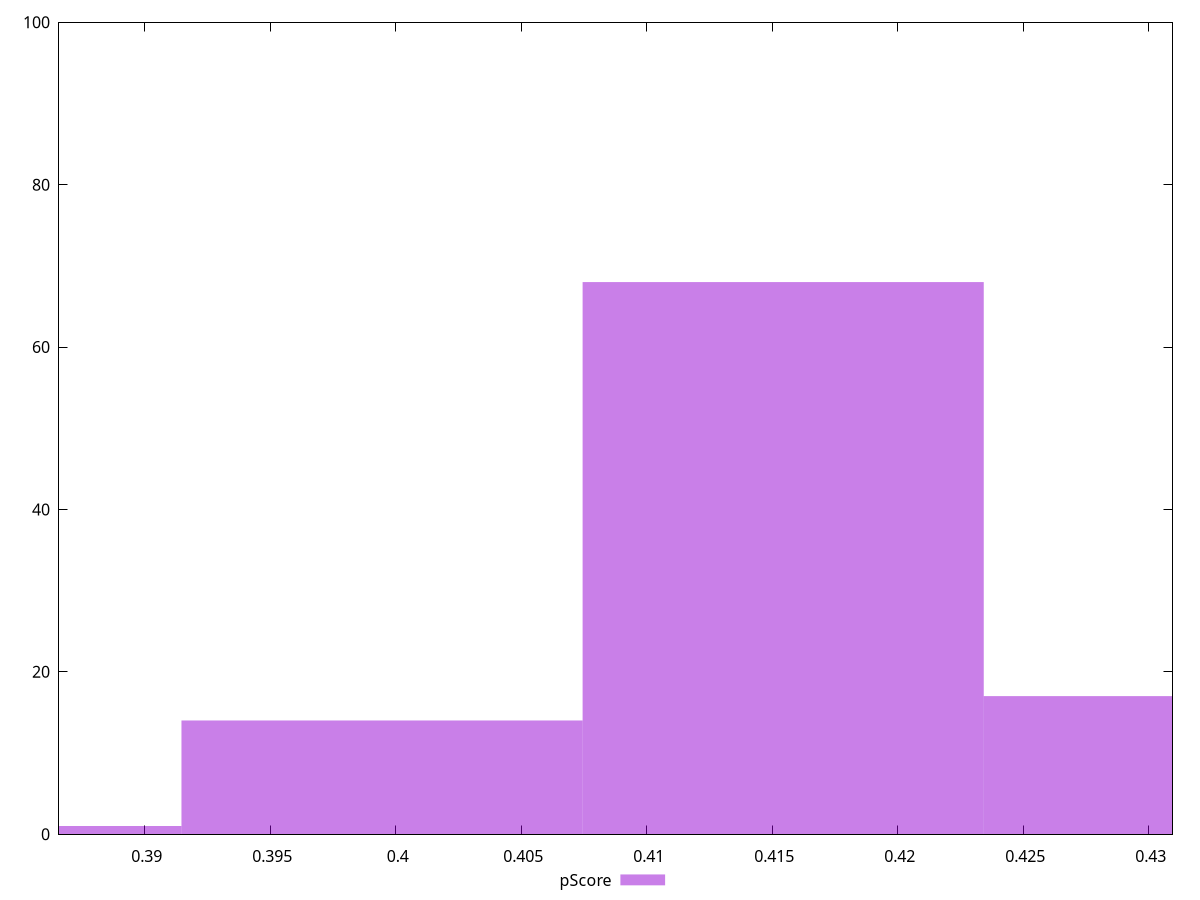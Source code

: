 reset

$pScore <<EOF
0.3834771102267006 1
0.41543353607892564 68
0.3994553231528131 14
0.4314117490050382 17
EOF

set key outside below
set boxwidth 0.015978212926112526
set xrange [0.3865882352941177:0.4309411764705882]
set yrange [0:100]
set trange [0:100]
set style fill transparent solid 0.5 noborder
set terminal svg size 640, 490 enhanced background rgb 'white'
set output "report_00019_2021-02-10T18-14-37.922Z//render-blocking-resources/samples/pages/pScore/histogram.svg"

plot $pScore title "pScore" with boxes

reset
